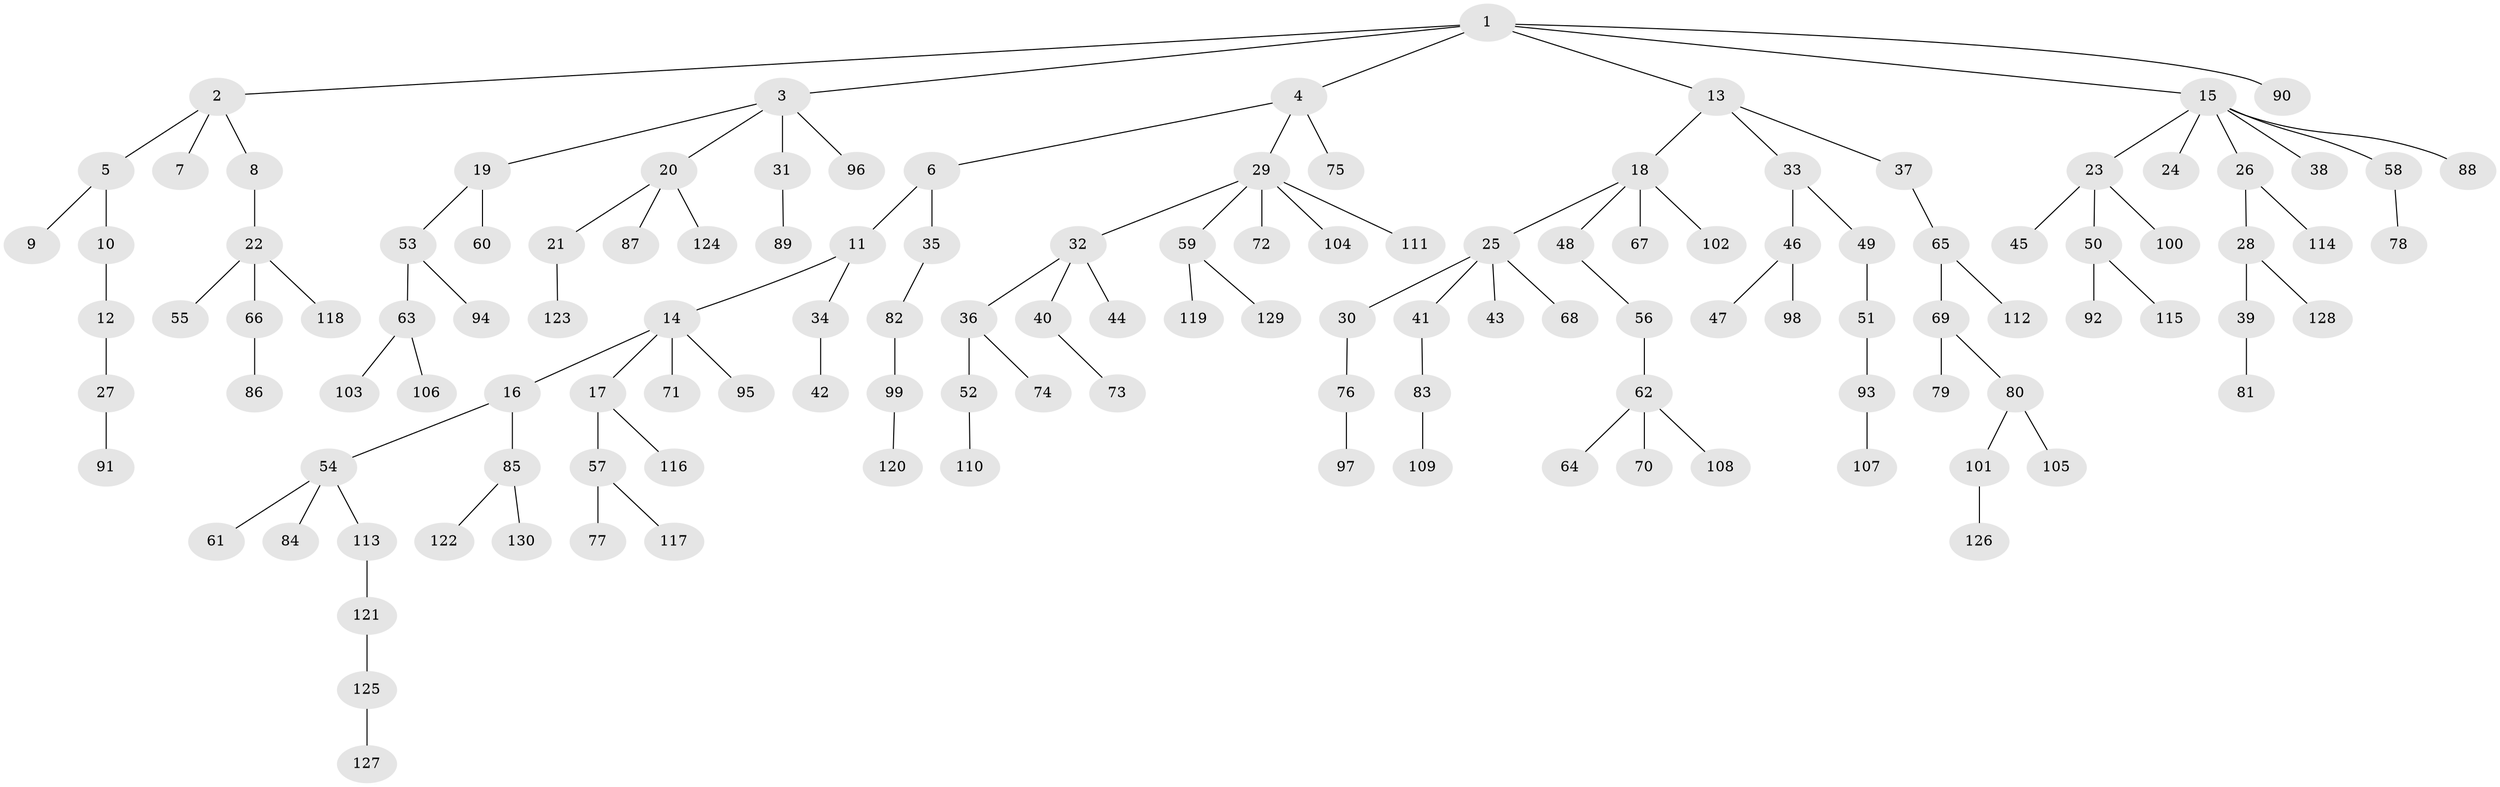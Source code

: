 // Generated by graph-tools (version 1.1) at 2025/11/02/27/25 16:11:28]
// undirected, 130 vertices, 129 edges
graph export_dot {
graph [start="1"]
  node [color=gray90,style=filled];
  1;
  2;
  3;
  4;
  5;
  6;
  7;
  8;
  9;
  10;
  11;
  12;
  13;
  14;
  15;
  16;
  17;
  18;
  19;
  20;
  21;
  22;
  23;
  24;
  25;
  26;
  27;
  28;
  29;
  30;
  31;
  32;
  33;
  34;
  35;
  36;
  37;
  38;
  39;
  40;
  41;
  42;
  43;
  44;
  45;
  46;
  47;
  48;
  49;
  50;
  51;
  52;
  53;
  54;
  55;
  56;
  57;
  58;
  59;
  60;
  61;
  62;
  63;
  64;
  65;
  66;
  67;
  68;
  69;
  70;
  71;
  72;
  73;
  74;
  75;
  76;
  77;
  78;
  79;
  80;
  81;
  82;
  83;
  84;
  85;
  86;
  87;
  88;
  89;
  90;
  91;
  92;
  93;
  94;
  95;
  96;
  97;
  98;
  99;
  100;
  101;
  102;
  103;
  104;
  105;
  106;
  107;
  108;
  109;
  110;
  111;
  112;
  113;
  114;
  115;
  116;
  117;
  118;
  119;
  120;
  121;
  122;
  123;
  124;
  125;
  126;
  127;
  128;
  129;
  130;
  1 -- 2;
  1 -- 3;
  1 -- 4;
  1 -- 13;
  1 -- 15;
  1 -- 90;
  2 -- 5;
  2 -- 7;
  2 -- 8;
  3 -- 19;
  3 -- 20;
  3 -- 31;
  3 -- 96;
  4 -- 6;
  4 -- 29;
  4 -- 75;
  5 -- 9;
  5 -- 10;
  6 -- 11;
  6 -- 35;
  8 -- 22;
  10 -- 12;
  11 -- 14;
  11 -- 34;
  12 -- 27;
  13 -- 18;
  13 -- 33;
  13 -- 37;
  14 -- 16;
  14 -- 17;
  14 -- 71;
  14 -- 95;
  15 -- 23;
  15 -- 24;
  15 -- 26;
  15 -- 38;
  15 -- 58;
  15 -- 88;
  16 -- 54;
  16 -- 85;
  17 -- 57;
  17 -- 116;
  18 -- 25;
  18 -- 48;
  18 -- 67;
  18 -- 102;
  19 -- 53;
  19 -- 60;
  20 -- 21;
  20 -- 87;
  20 -- 124;
  21 -- 123;
  22 -- 55;
  22 -- 66;
  22 -- 118;
  23 -- 45;
  23 -- 50;
  23 -- 100;
  25 -- 30;
  25 -- 41;
  25 -- 43;
  25 -- 68;
  26 -- 28;
  26 -- 114;
  27 -- 91;
  28 -- 39;
  28 -- 128;
  29 -- 32;
  29 -- 59;
  29 -- 72;
  29 -- 104;
  29 -- 111;
  30 -- 76;
  31 -- 89;
  32 -- 36;
  32 -- 40;
  32 -- 44;
  33 -- 46;
  33 -- 49;
  34 -- 42;
  35 -- 82;
  36 -- 52;
  36 -- 74;
  37 -- 65;
  39 -- 81;
  40 -- 73;
  41 -- 83;
  46 -- 47;
  46 -- 98;
  48 -- 56;
  49 -- 51;
  50 -- 92;
  50 -- 115;
  51 -- 93;
  52 -- 110;
  53 -- 63;
  53 -- 94;
  54 -- 61;
  54 -- 84;
  54 -- 113;
  56 -- 62;
  57 -- 77;
  57 -- 117;
  58 -- 78;
  59 -- 119;
  59 -- 129;
  62 -- 64;
  62 -- 70;
  62 -- 108;
  63 -- 103;
  63 -- 106;
  65 -- 69;
  65 -- 112;
  66 -- 86;
  69 -- 79;
  69 -- 80;
  76 -- 97;
  80 -- 101;
  80 -- 105;
  82 -- 99;
  83 -- 109;
  85 -- 122;
  85 -- 130;
  93 -- 107;
  99 -- 120;
  101 -- 126;
  113 -- 121;
  121 -- 125;
  125 -- 127;
}
